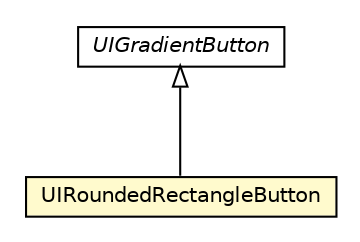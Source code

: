 #!/usr/local/bin/dot
#
# Class diagram 
# Generated by UMLGraph version R5_6-24-gf6e263 (http://www.umlgraph.org/)
#

digraph G {
	edge [fontname="Helvetica",fontsize=10,labelfontname="Helvetica",labelfontsize=10];
	node [fontname="Helvetica",fontsize=10,shape=plaintext];
	nodesep=0.25;
	ranksep=0.5;
	// org.universAAL.ui.gui.swing.bluesteelLAF.support.UIRoundedRectangleButton
	c8297398 [label=<<table title="org.universAAL.ui.gui.swing.bluesteelLAF.support.UIRoundedRectangleButton" border="0" cellborder="1" cellspacing="0" cellpadding="2" port="p" bgcolor="lemonChiffon" href="./UIRoundedRectangleButton.html">
		<tr><td><table border="0" cellspacing="0" cellpadding="1">
<tr><td align="center" balign="center"> UIRoundedRectangleButton </td></tr>
		</table></td></tr>
		</table>>, URL="./UIRoundedRectangleButton.html", fontname="Helvetica", fontcolor="black", fontsize=10.0];
	//org.universAAL.ui.gui.swing.bluesteelLAF.support.UIRoundedRectangleButton extends org.universAAL.ui.gui.swing.bluesteelLAF.support.UIGradientButton
	c8297937:p -> c8297398:p [dir=back,arrowtail=empty];
	// org.universAAL.ui.gui.swing.bluesteelLAF.support.UIGradientButton
	c8297937 [label=<<table title="org.universAAL.ui.gui.swing.bluesteelLAF.support.UIGradientButton" border="0" cellborder="1" cellspacing="0" cellpadding="2" port="p" href="http://java.sun.com/j2se/1.4.2/docs/api/org/universAAL/ui/gui/swing/bluesteelLAF/support/UIGradientButton.html">
		<tr><td><table border="0" cellspacing="0" cellpadding="1">
<tr><td align="center" balign="center"><font face="Helvetica-Oblique"> UIGradientButton </font></td></tr>
		</table></td></tr>
		</table>>, URL="http://java.sun.com/j2se/1.4.2/docs/api/org/universAAL/ui/gui/swing/bluesteelLAF/support/UIGradientButton.html", fontname="Helvetica", fontcolor="black", fontsize=10.0];
}

